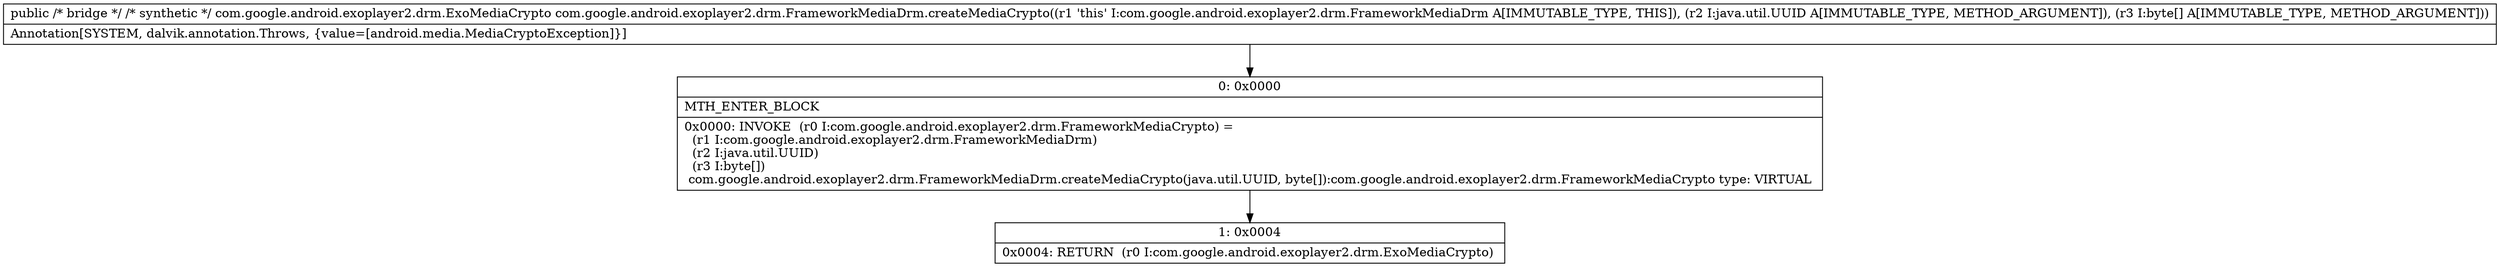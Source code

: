 digraph "CFG forcom.google.android.exoplayer2.drm.FrameworkMediaDrm.createMediaCrypto(Ljava\/util\/UUID;[B)Lcom\/google\/android\/exoplayer2\/drm\/ExoMediaCrypto;" {
Node_0 [shape=record,label="{0\:\ 0x0000|MTH_ENTER_BLOCK\l|0x0000: INVOKE  (r0 I:com.google.android.exoplayer2.drm.FrameworkMediaCrypto) = \l  (r1 I:com.google.android.exoplayer2.drm.FrameworkMediaDrm)\l  (r2 I:java.util.UUID)\l  (r3 I:byte[])\l com.google.android.exoplayer2.drm.FrameworkMediaDrm.createMediaCrypto(java.util.UUID, byte[]):com.google.android.exoplayer2.drm.FrameworkMediaCrypto type: VIRTUAL \l}"];
Node_1 [shape=record,label="{1\:\ 0x0004|0x0004: RETURN  (r0 I:com.google.android.exoplayer2.drm.ExoMediaCrypto) \l}"];
MethodNode[shape=record,label="{public \/* bridge *\/ \/* synthetic *\/ com.google.android.exoplayer2.drm.ExoMediaCrypto com.google.android.exoplayer2.drm.FrameworkMediaDrm.createMediaCrypto((r1 'this' I:com.google.android.exoplayer2.drm.FrameworkMediaDrm A[IMMUTABLE_TYPE, THIS]), (r2 I:java.util.UUID A[IMMUTABLE_TYPE, METHOD_ARGUMENT]), (r3 I:byte[] A[IMMUTABLE_TYPE, METHOD_ARGUMENT]))  | Annotation[SYSTEM, dalvik.annotation.Throws, \{value=[android.media.MediaCryptoException]\}]\l}"];
MethodNode -> Node_0;
Node_0 -> Node_1;
}

